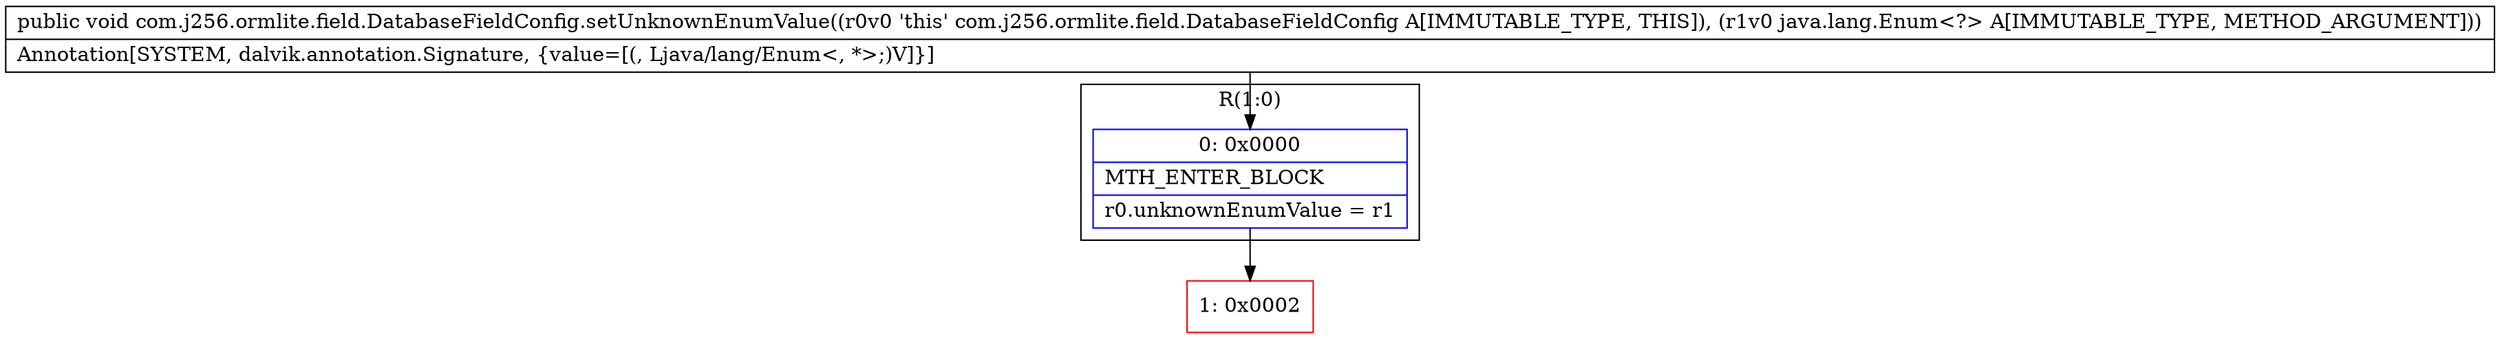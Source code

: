 digraph "CFG forcom.j256.ormlite.field.DatabaseFieldConfig.setUnknownEnumValue(Ljava\/lang\/Enum;)V" {
subgraph cluster_Region_140679719 {
label = "R(1:0)";
node [shape=record,color=blue];
Node_0 [shape=record,label="{0\:\ 0x0000|MTH_ENTER_BLOCK\l|r0.unknownEnumValue = r1\l}"];
}
Node_1 [shape=record,color=red,label="{1\:\ 0x0002}"];
MethodNode[shape=record,label="{public void com.j256.ormlite.field.DatabaseFieldConfig.setUnknownEnumValue((r0v0 'this' com.j256.ormlite.field.DatabaseFieldConfig A[IMMUTABLE_TYPE, THIS]), (r1v0 java.lang.Enum\<?\> A[IMMUTABLE_TYPE, METHOD_ARGUMENT]))  | Annotation[SYSTEM, dalvik.annotation.Signature, \{value=[(, Ljava\/lang\/Enum\<, *\>;)V]\}]\l}"];
MethodNode -> Node_0;
Node_0 -> Node_1;
}

